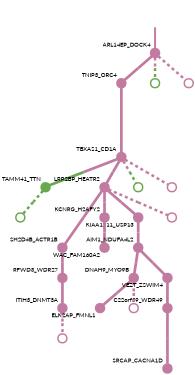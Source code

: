 strict digraph  {
graph[splines=false]; nodesep=0.7; rankdir=TB; ranksep=0.6; forcelabels=true; dpi=600; size=2.5;
0 [color="#c27ba0ff", fillcolor="#c27ba0ff", fixedsize=true, fontname=Lato, fontsize="12pt", height="0.25", label="", penwidth=3, shape=circle, style=filled, xlabel=ARL14EP_DOCK4];
5 [color="#c27ba0ff", fillcolor="#c27ba0ff", fixedsize=true, fontname=Lato, fontsize="12pt", height="0.25", label="", penwidth=3, shape=circle, style=filled, xlabel=TNIP3_ORC4];
17 [color="#6aa84fff", fillcolor="#6aa84fff", fixedsize=true, fontname=Lato, fontsize="12pt", height="0.25", label="", penwidth=3, shape=circle, style=solid, xlabel=""];
20 [color="#c27ba0ff", fillcolor="#c27ba0ff", fixedsize=true, fontname=Lato, fontsize="12pt", height="0.25", label="", penwidth=3, shape=circle, style=solid, xlabel=""];
1 [color="#c27ba0ff", fillcolor="#c27ba0ff", fixedsize=true, fontname=Lato, fontsize="12pt", height="0.25", label="", penwidth=3, shape=circle, style=filled, xlabel=TBXAS1_CD1A];
12 [color="#6aa84fff", fillcolor="#6aa84fff", fixedsize=true, fontname=Lato, fontsize="12pt", height="0.25", label="", penwidth=3, shape=circle, style=filled, xlabel=TAMM41_TTN];
16 [color="#c27ba0ff", fillcolor="#c27ba0ff", fixedsize=true, fontname=Lato, fontsize="12pt", height="0.25", label="", penwidth=3, shape=circle, style=filled, xlabel=LRP2BP_HEATR2];
18 [color="#6aa84fff", fillcolor="#6aa84fff", fixedsize=true, fontname=Lato, fontsize="12pt", height="0.25", label="", penwidth=3, shape=circle, style=solid, xlabel=""];
21 [color="#c27ba0ff", fillcolor="#c27ba0ff", fixedsize=true, fontname=Lato, fontsize="12pt", height="0.25", label="", penwidth=3, shape=circle, style=solid, xlabel=""];
3 [color="#c27ba0ff", fillcolor="#c27ba0ff", fixedsize=true, fontname=Lato, fontsize="12pt", height="0.25", label="", penwidth=3, shape=circle, style=filled, xlabel=SH2D4B_ACTR1B];
15 [color="#c27ba0ff", fillcolor="#c27ba0ff", fixedsize=true, fontname=Lato, fontsize="12pt", height="0.25", label="", penwidth=3, shape=circle, style=filled, xlabel=RFWD3_WDR27];
4 [color="#c27ba0ff", fillcolor="#c27ba0ff", fixedsize=true, fontname=Lato, fontsize="12pt", height="0.25", label="", penwidth=3, shape=circle, style=filled, xlabel=C22orf39_WDR49];
2 [color="#c27ba0ff", fillcolor="#c27ba0ff", fixedsize=true, fontname=Lato, fontsize="12pt", height="0.25", label="", penwidth=3, shape=circle, style=filled, xlabel=SRCAP_CACNA1D];
6 [color="#c27ba0ff", fillcolor="#c27ba0ff", fixedsize=true, fontname=Lato, fontsize="12pt", height="0.25", label="", penwidth=3, shape=circle, style=filled, xlabel=KCNRG_H2AFY2];
7 [color="#c27ba0ff", fillcolor="#c27ba0ff", fixedsize=true, fontname=Lato, fontsize="12pt", height="0.25", label="", penwidth=3, shape=circle, style=filled, xlabel=WAC_FAM160A2];
9 [color="#c27ba0ff", fillcolor="#c27ba0ff", fixedsize=true, fontname=Lato, fontsize="12pt", height="0.25", label="", penwidth=3, shape=circle, style=filled, xlabel=ITIH3_DNMT3A];
22 [color="#c27ba0ff", fillcolor="#c27ba0ff", fixedsize=true, fontname=Lato, fontsize="12pt", height="0.25", label="", penwidth=3, shape=circle, style=solid, xlabel=""];
10 [color="#c27ba0ff", fillcolor="#c27ba0ff", fixedsize=true, fontname=Lato, fontsize="12pt", height="0.25", label="", penwidth=3, shape=circle, style=filled, xlabel=DNAH9_MYO9B];
8 [color="#c27ba0ff", fillcolor="#c27ba0ff", fixedsize=true, fontname=Lato, fontsize="12pt", height="0.25", label="", penwidth=3, shape=circle, style=filled, xlabel=ELK2AP_FMNL1];
23 [color="#c27ba0ff", fillcolor="#c27ba0ff", fixedsize=true, fontname=Lato, fontsize="12pt", height="0.25", label="", penwidth=3, shape=circle, style=solid, xlabel=""];
11 [color="#c27ba0ff", fillcolor="#c27ba0ff", fixedsize=true, fontname=Lato, fontsize="12pt", height="0.25", label="", penwidth=3, shape=circle, style=filled, xlabel=AIM1_NDUFA4L2];
14 [color="#c27ba0ff", fillcolor="#c27ba0ff", fixedsize=true, fontname=Lato, fontsize="12pt", height="0.25", label="", penwidth=3, shape=circle, style=filled, xlabel=VEZT_ZSWIM4];
19 [color="#6aa84fff", fillcolor="#6aa84fff", fixedsize=true, fontname=Lato, fontsize="12pt", height="0.25", label="", penwidth=3, shape=circle, style=solid, xlabel=""];
13 [color="#c27ba0ff", fillcolor="#c27ba0ff", fixedsize=true, fontname=Lato, fontsize="12pt", height="0.25", label="", penwidth=3, shape=circle, style=filled, xlabel=KIAA1211_USP13];
24 [color="#c27ba0ff", fillcolor="#c27ba0ff", fixedsize=true, fontname=Lato, fontsize="12pt", height="0.25", label="", penwidth=3, shape=circle, style=solid, xlabel=""];
normal [label="", penwidth=3, style=invis, xlabel=ARL14EP_DOCK4];
0 -> 5  [arrowsize=0, color="#c27ba0ff;0.5:#c27ba0ff", minlen="1.2521008253097534", penwidth="5.5", style=solid];
0 -> 17  [arrowsize=0, color="#c27ba0ff;0.5:#6aa84fff", minlen="1.042016863822937", penwidth=5, style=dashed];
0 -> 20  [arrowsize=0, color="#c27ba0ff;0.5:#c27ba0ff", minlen="1.042016863822937", penwidth=5, style=dashed];
5 -> 1  [arrowsize=0, color="#c27ba0ff;0.5:#c27ba0ff", minlen="3.0", penwidth="5.5", style=solid];
1 -> 12  [arrowsize=0, color="#c27ba0ff;0.5:#6aa84fff", minlen="1.1344537734985352", penwidth="5.5", style=solid];
1 -> 16  [arrowsize=0, color="#c27ba0ff;0.5:#c27ba0ff", minlen="1.0840336084365845", penwidth="5.5", style=solid];
1 -> 18  [arrowsize=0, color="#c27ba0ff;0.5:#6aa84fff", minlen="1.042016863822937", penwidth=5, style=dashed];
1 -> 21  [arrowsize=0, color="#c27ba0ff;0.5:#c27ba0ff", minlen="1.042016863822937", penwidth=5, style=dashed];
12 -> 19  [arrowsize=0, color="#6aa84fff;0.5:#6aa84fff", minlen="1.042016863822937", penwidth=5, style=dashed];
16 -> 3  [arrowsize=0, color="#c27ba0ff;0.5:#c27ba0ff", minlen="2.1596639156341553", penwidth="5.5", style=solid];
16 -> 6  [arrowsize=0, color="#c27ba0ff;0.5:#c27ba0ff", minlen="1.2521008253097534", penwidth="5.5", style=solid];
16 -> 13  [arrowsize=0, color="#c27ba0ff;0.5:#c27ba0ff", minlen="1.1008403301239014", penwidth="5.5", style=solid];
16 -> 24  [arrowsize=0, color="#c27ba0ff;0.5:#c27ba0ff", minlen="1.042016863822937", penwidth=5, style=dashed];
3 -> 15  [arrowsize=0, color="#c27ba0ff;0.5:#c27ba0ff", minlen="1.0840336084365845", penwidth="5.5", style=solid];
15 -> 9  [arrowsize=0, color="#c27ba0ff;0.5:#c27ba0ff", minlen="1.1848739385604858", penwidth="5.5", style=solid];
4 -> 2  [arrowsize=0, color="#c27ba0ff;0.5:#c27ba0ff", minlen="2.226890802383423", penwidth="5.5", style=solid];
6 -> 7  [arrowsize=0, color="#c27ba0ff;0.5:#c27ba0ff", minlen="1.2521008253097534", penwidth="5.5", style=solid];
9 -> 22  [arrowsize=0, color="#c27ba0ff;0.5:#c27ba0ff", minlen="1.042016863822937", penwidth=5, style=dashed];
10 -> 8  [arrowsize=0, color="#c27ba0ff;0.5:#c27ba0ff", minlen="1.2184873819351196", penwidth="5.5", style=solid];
10 -> 23  [arrowsize=0, color="#c27ba0ff;0.5:#c27ba0ff", minlen="1.042016863822937", penwidth=5, style=dashed];
11 -> 10  [arrowsize=0, color="#c27ba0ff;0.5:#c27ba0ff", minlen="1.168067216873169", penwidth="5.5", style=solid];
11 -> 14  [arrowsize=0, color="#c27ba0ff;0.5:#c27ba0ff", minlen="1.0840336084365845", penwidth="5.5", style=solid];
14 -> 4  [arrowsize=0, color="#c27ba0ff;0.5:#c27ba0ff", minlen="1.3529411554336548", penwidth="5.5", style=solid];
13 -> 11  [arrowsize=0, color="#c27ba0ff;0.5:#c27ba0ff", minlen="1.151260495185852", penwidth="5.5", style=solid];
normal -> 0  [arrowsize=0, color="#c27ba0ff", label="", penwidth=4, style=solid];
}

